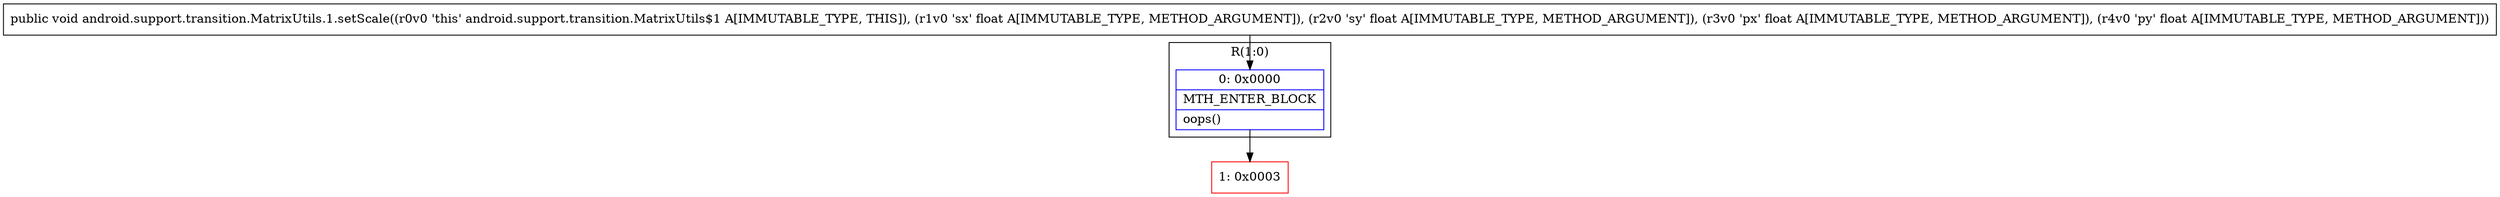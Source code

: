 digraph "CFG forandroid.support.transition.MatrixUtils.1.setScale(FFFF)V" {
subgraph cluster_Region_1461898997 {
label = "R(1:0)";
node [shape=record,color=blue];
Node_0 [shape=record,label="{0\:\ 0x0000|MTH_ENTER_BLOCK\l|oops()\l}"];
}
Node_1 [shape=record,color=red,label="{1\:\ 0x0003}"];
MethodNode[shape=record,label="{public void android.support.transition.MatrixUtils.1.setScale((r0v0 'this' android.support.transition.MatrixUtils$1 A[IMMUTABLE_TYPE, THIS]), (r1v0 'sx' float A[IMMUTABLE_TYPE, METHOD_ARGUMENT]), (r2v0 'sy' float A[IMMUTABLE_TYPE, METHOD_ARGUMENT]), (r3v0 'px' float A[IMMUTABLE_TYPE, METHOD_ARGUMENT]), (r4v0 'py' float A[IMMUTABLE_TYPE, METHOD_ARGUMENT])) }"];
MethodNode -> Node_0;
Node_0 -> Node_1;
}

